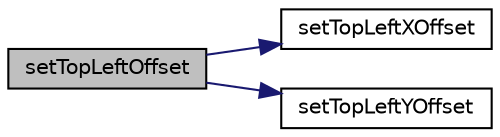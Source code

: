 digraph "setTopLeftOffset"
{
  edge [fontname="Helvetica",fontsize="10",labelfontname="Helvetica",labelfontsize="10"];
  node [fontname="Helvetica",fontsize="10",shape=record];
  rankdir="LR";
  Node84 [label="setTopLeftOffset",height=0.2,width=0.4,color="black", fillcolor="grey75", style="filled", fontcolor="black"];
  Node84 -> Node85 [color="midnightblue",fontsize="10",style="solid",fontname="Helvetica"];
  Node85 [label="setTopLeftXOffset",height=0.2,width=0.4,color="black", fillcolor="white", style="filled",URL="$class_p_h_p_excel___chart.html#a4b216c1a12e18b15cacb153882c15b08"];
  Node84 -> Node86 [color="midnightblue",fontsize="10",style="solid",fontname="Helvetica"];
  Node86 [label="setTopLeftYOffset",height=0.2,width=0.4,color="black", fillcolor="white", style="filled",URL="$class_p_h_p_excel___chart.html#ae518136733bb080d52ac544ed79082e6"];
}
